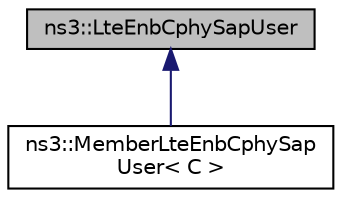 digraph "ns3::LteEnbCphySapUser"
{
 // LATEX_PDF_SIZE
  edge [fontname="Helvetica",fontsize="10",labelfontname="Helvetica",labelfontsize="10"];
  node [fontname="Helvetica",fontsize="10",shape=record];
  Node1 [label="ns3::LteEnbCphySapUser",height=0.2,width=0.4,color="black", fillcolor="grey75", style="filled", fontcolor="black",tooltip="Service Access Point (SAP) offered by the UE PHY to the UE RRC for control purposes."];
  Node1 -> Node2 [dir="back",color="midnightblue",fontsize="10",style="solid",fontname="Helvetica"];
  Node2 [label="ns3::MemberLteEnbCphySap\lUser\< C \>",height=0.2,width=0.4,color="black", fillcolor="white", style="filled",URL="$classns3_1_1_member_lte_enb_cphy_sap_user.html",tooltip="Template for the implementation of the LteEnbCphySapUser as a member of an owner class of type C to w..."];
}

